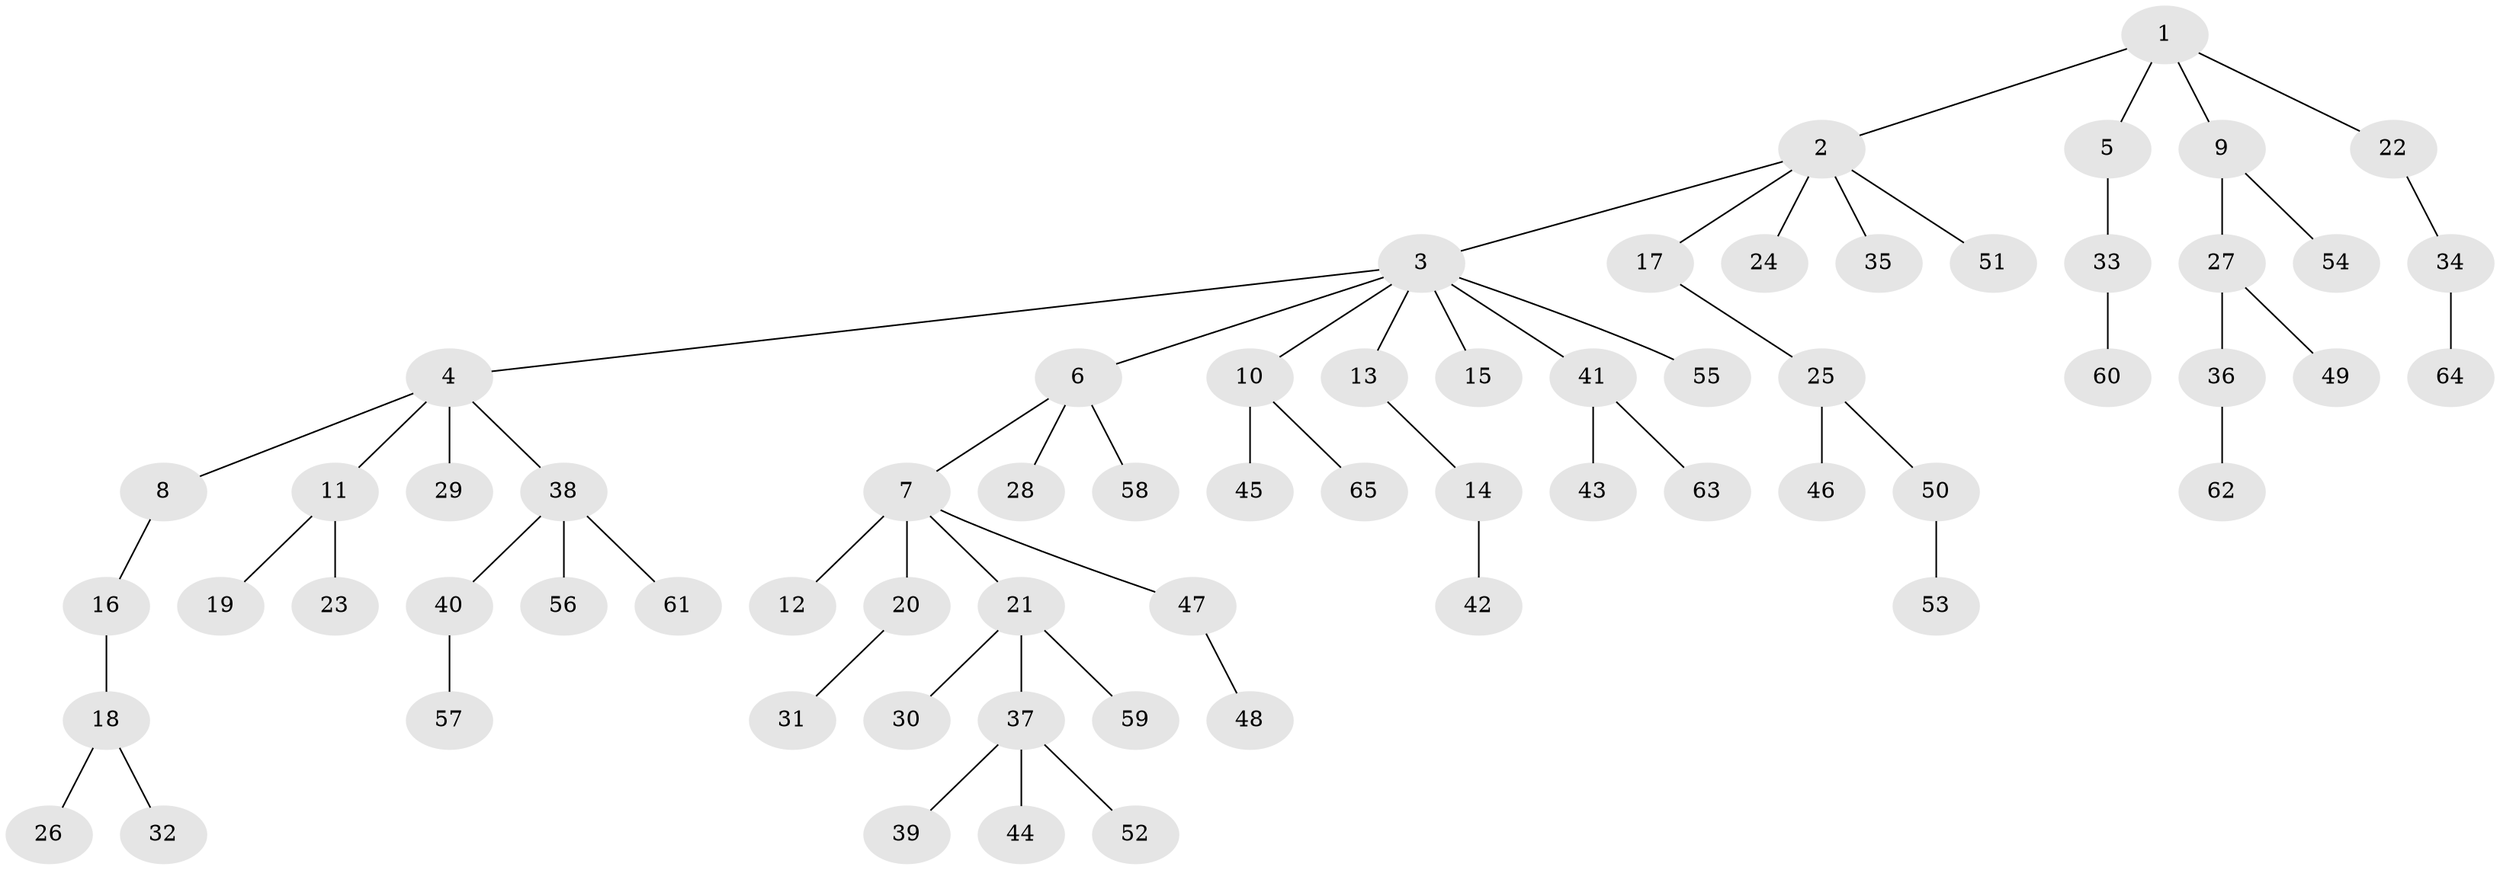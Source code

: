 // coarse degree distribution, {4: 0.06521739130434782, 2: 0.32608695652173914, 7: 0.021739130434782608, 3: 0.10869565217391304, 1: 0.45652173913043476, 5: 0.021739130434782608}
// Generated by graph-tools (version 1.1) at 2025/37/03/04/25 23:37:21]
// undirected, 65 vertices, 64 edges
graph export_dot {
  node [color=gray90,style=filled];
  1;
  2;
  3;
  4;
  5;
  6;
  7;
  8;
  9;
  10;
  11;
  12;
  13;
  14;
  15;
  16;
  17;
  18;
  19;
  20;
  21;
  22;
  23;
  24;
  25;
  26;
  27;
  28;
  29;
  30;
  31;
  32;
  33;
  34;
  35;
  36;
  37;
  38;
  39;
  40;
  41;
  42;
  43;
  44;
  45;
  46;
  47;
  48;
  49;
  50;
  51;
  52;
  53;
  54;
  55;
  56;
  57;
  58;
  59;
  60;
  61;
  62;
  63;
  64;
  65;
  1 -- 2;
  1 -- 5;
  1 -- 9;
  1 -- 22;
  2 -- 3;
  2 -- 17;
  2 -- 24;
  2 -- 35;
  2 -- 51;
  3 -- 4;
  3 -- 6;
  3 -- 10;
  3 -- 13;
  3 -- 15;
  3 -- 41;
  3 -- 55;
  4 -- 8;
  4 -- 11;
  4 -- 29;
  4 -- 38;
  5 -- 33;
  6 -- 7;
  6 -- 28;
  6 -- 58;
  7 -- 12;
  7 -- 20;
  7 -- 21;
  7 -- 47;
  8 -- 16;
  9 -- 27;
  9 -- 54;
  10 -- 45;
  10 -- 65;
  11 -- 19;
  11 -- 23;
  13 -- 14;
  14 -- 42;
  16 -- 18;
  17 -- 25;
  18 -- 26;
  18 -- 32;
  20 -- 31;
  21 -- 30;
  21 -- 37;
  21 -- 59;
  22 -- 34;
  25 -- 46;
  25 -- 50;
  27 -- 36;
  27 -- 49;
  33 -- 60;
  34 -- 64;
  36 -- 62;
  37 -- 39;
  37 -- 44;
  37 -- 52;
  38 -- 40;
  38 -- 56;
  38 -- 61;
  40 -- 57;
  41 -- 43;
  41 -- 63;
  47 -- 48;
  50 -- 53;
}
